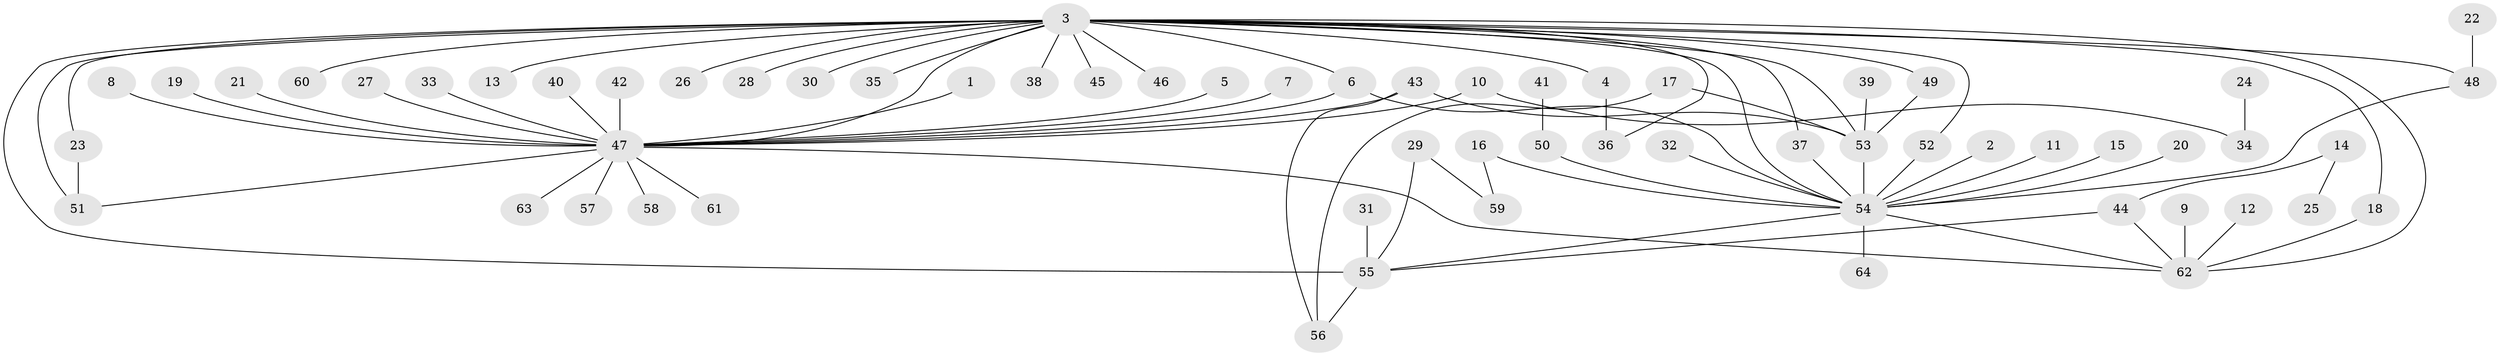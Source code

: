 // original degree distribution, {23: 0.0078125, 7: 0.0078125, 25: 0.0078125, 1: 0.453125, 18: 0.0078125, 4: 0.0390625, 6: 0.0234375, 2: 0.2890625, 3: 0.1484375, 5: 0.015625}
// Generated by graph-tools (version 1.1) at 2025/26/03/09/25 03:26:07]
// undirected, 64 vertices, 82 edges
graph export_dot {
graph [start="1"]
  node [color=gray90,style=filled];
  1;
  2;
  3;
  4;
  5;
  6;
  7;
  8;
  9;
  10;
  11;
  12;
  13;
  14;
  15;
  16;
  17;
  18;
  19;
  20;
  21;
  22;
  23;
  24;
  25;
  26;
  27;
  28;
  29;
  30;
  31;
  32;
  33;
  34;
  35;
  36;
  37;
  38;
  39;
  40;
  41;
  42;
  43;
  44;
  45;
  46;
  47;
  48;
  49;
  50;
  51;
  52;
  53;
  54;
  55;
  56;
  57;
  58;
  59;
  60;
  61;
  62;
  63;
  64;
  1 -- 47 [weight=1.0];
  2 -- 54 [weight=1.0];
  3 -- 4 [weight=1.0];
  3 -- 6 [weight=1.0];
  3 -- 13 [weight=1.0];
  3 -- 18 [weight=1.0];
  3 -- 23 [weight=1.0];
  3 -- 26 [weight=1.0];
  3 -- 28 [weight=1.0];
  3 -- 30 [weight=1.0];
  3 -- 35 [weight=1.0];
  3 -- 36 [weight=1.0];
  3 -- 37 [weight=1.0];
  3 -- 38 [weight=1.0];
  3 -- 45 [weight=1.0];
  3 -- 46 [weight=1.0];
  3 -- 47 [weight=1.0];
  3 -- 48 [weight=1.0];
  3 -- 49 [weight=1.0];
  3 -- 51 [weight=2.0];
  3 -- 52 [weight=1.0];
  3 -- 53 [weight=1.0];
  3 -- 54 [weight=1.0];
  3 -- 55 [weight=2.0];
  3 -- 60 [weight=1.0];
  3 -- 62 [weight=1.0];
  4 -- 36 [weight=1.0];
  5 -- 47 [weight=1.0];
  6 -- 47 [weight=1.0];
  6 -- 54 [weight=1.0];
  7 -- 47 [weight=1.0];
  8 -- 47 [weight=1.0];
  9 -- 62 [weight=1.0];
  10 -- 34 [weight=1.0];
  10 -- 47 [weight=1.0];
  11 -- 54 [weight=1.0];
  12 -- 62 [weight=1.0];
  14 -- 25 [weight=1.0];
  14 -- 44 [weight=2.0];
  15 -- 54 [weight=1.0];
  16 -- 54 [weight=2.0];
  16 -- 59 [weight=1.0];
  17 -- 53 [weight=1.0];
  17 -- 56 [weight=1.0];
  18 -- 62 [weight=1.0];
  19 -- 47 [weight=1.0];
  20 -- 54 [weight=1.0];
  21 -- 47 [weight=1.0];
  22 -- 48 [weight=1.0];
  23 -- 51 [weight=1.0];
  24 -- 34 [weight=1.0];
  27 -- 47 [weight=1.0];
  29 -- 55 [weight=1.0];
  29 -- 59 [weight=1.0];
  31 -- 55 [weight=1.0];
  32 -- 54 [weight=1.0];
  33 -- 47 [weight=1.0];
  37 -- 54 [weight=1.0];
  39 -- 53 [weight=1.0];
  40 -- 47 [weight=1.0];
  41 -- 50 [weight=1.0];
  42 -- 47 [weight=1.0];
  43 -- 47 [weight=1.0];
  43 -- 53 [weight=1.0];
  43 -- 56 [weight=1.0];
  44 -- 55 [weight=1.0];
  44 -- 62 [weight=1.0];
  47 -- 51 [weight=2.0];
  47 -- 57 [weight=1.0];
  47 -- 58 [weight=1.0];
  47 -- 61 [weight=1.0];
  47 -- 62 [weight=1.0];
  47 -- 63 [weight=1.0];
  48 -- 54 [weight=1.0];
  49 -- 53 [weight=2.0];
  50 -- 54 [weight=1.0];
  52 -- 54 [weight=1.0];
  53 -- 54 [weight=2.0];
  54 -- 55 [weight=1.0];
  54 -- 62 [weight=1.0];
  54 -- 64 [weight=1.0];
  55 -- 56 [weight=1.0];
}
